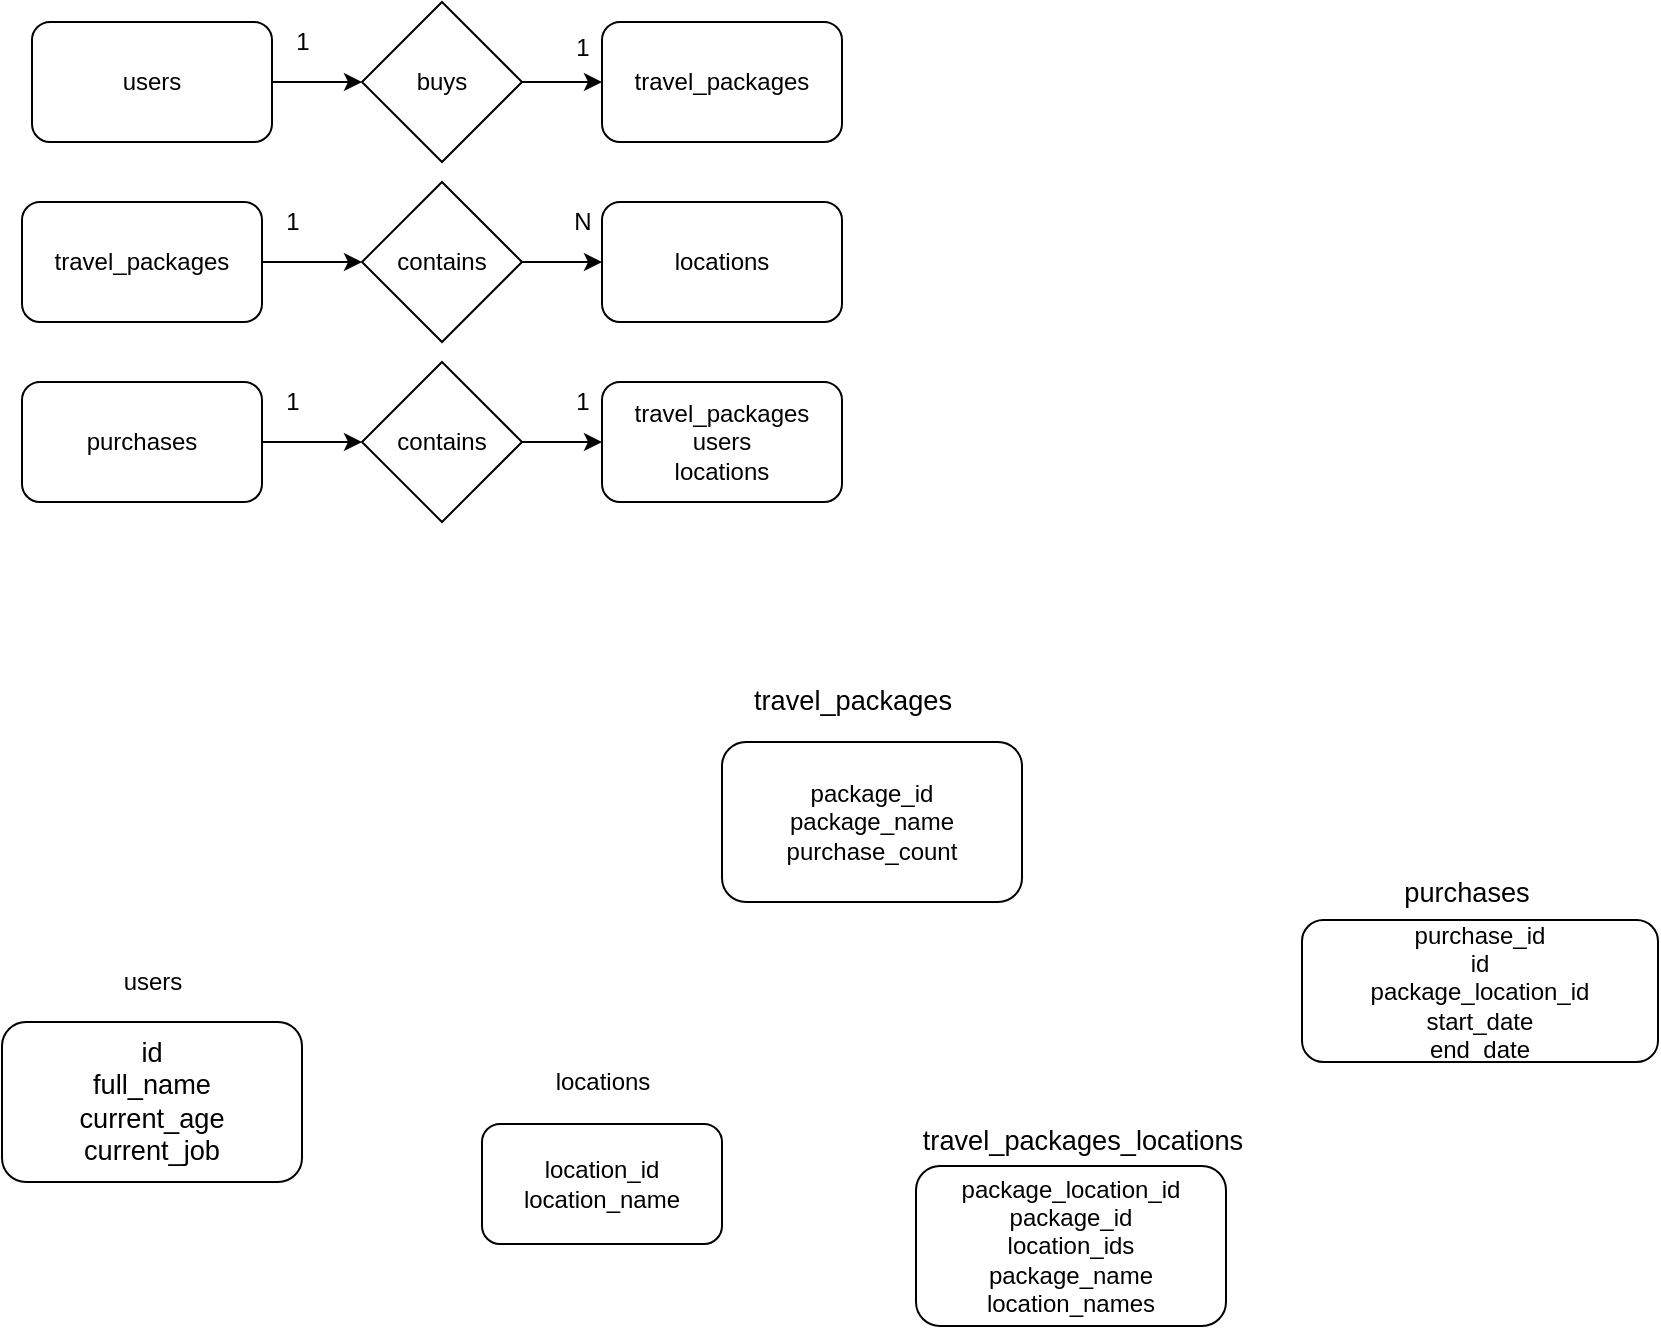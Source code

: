 <mxfile version="12.9.11" type="device"><diagram id="C5RBs43oDa-KdzZeNtuy" name="Page-1"><mxGraphModel dx="1543" dy="718" grid="1" gridSize="10" guides="1" tooltips="1" connect="1" arrows="1" fold="1" page="1" pageScale="1" pageWidth="827" pageHeight="1169" math="0" shadow="0"><root><mxCell id="WIyWlLk6GJQsqaUBKTNV-0"/><mxCell id="WIyWlLk6GJQsqaUBKTNV-1" parent="WIyWlLk6GJQsqaUBKTNV-0"/><mxCell id="cny2UKeCR-TGmlFpk4hu-10" value="" style="group" vertex="1" connectable="0" parent="WIyWlLk6GJQsqaUBKTNV-1"><mxGeometry x="80" y="520" width="150" height="110" as="geometry"/></mxCell><mxCell id="cny2UKeCR-TGmlFpk4hu-0" value="&lt;span style=&quot;font-family: , &amp;#34;consolas&amp;#34; , &amp;#34;liberation mono&amp;#34; , &amp;#34;menlo&amp;#34; , monospace ; font-size: 13.6px ; text-align: left&quot;&gt;id&lt;br&gt;full_name&lt;br&gt;current_age&lt;br&gt;current_job&lt;br&gt;&lt;/span&gt;" style="rounded=1;whiteSpace=wrap;html=1;" vertex="1" parent="cny2UKeCR-TGmlFpk4hu-10"><mxGeometry y="30" width="150" height="80" as="geometry"/></mxCell><mxCell id="cny2UKeCR-TGmlFpk4hu-1" value="users" style="text;html=1;align=center;verticalAlign=middle;resizable=0;points=[];autosize=1;" vertex="1" parent="cny2UKeCR-TGmlFpk4hu-10"><mxGeometry x="55" width="40" height="20" as="geometry"/></mxCell><mxCell id="cny2UKeCR-TGmlFpk4hu-11" value="" style="group" vertex="1" connectable="0" parent="WIyWlLk6GJQsqaUBKTNV-1"><mxGeometry x="440" y="380" width="150" height="110" as="geometry"/></mxCell><mxCell id="cny2UKeCR-TGmlFpk4hu-2" value="&lt;span style=&quot;font-family: , &amp;#34;consolas&amp;#34; , &amp;#34;liberation mono&amp;#34; , &amp;#34;menlo&amp;#34; , monospace ; font-size: 13.6px ; text-align: left&quot;&gt;travel_packages&lt;/span&gt;" style="text;html=1;align=center;verticalAlign=middle;resizable=0;points=[];autosize=1;" vertex="1" parent="cny2UKeCR-TGmlFpk4hu-11"><mxGeometry x="10" width="110" height="20" as="geometry"/></mxCell><mxCell id="cny2UKeCR-TGmlFpk4hu-3" value="package_id&lt;br&gt;package_name&lt;br&gt;purchase_count" style="rounded=1;whiteSpace=wrap;html=1;" vertex="1" parent="cny2UKeCR-TGmlFpk4hu-11"><mxGeometry y="30" width="150" height="80" as="geometry"/></mxCell><mxCell id="cny2UKeCR-TGmlFpk4hu-12" value="" style="group" vertex="1" connectable="0" parent="WIyWlLk6GJQsqaUBKTNV-1"><mxGeometry x="730" y="476" width="178" height="94" as="geometry"/></mxCell><mxCell id="cny2UKeCR-TGmlFpk4hu-8" value="&lt;span style=&quot;font-family: , &amp;#34;consolas&amp;#34; , &amp;#34;liberation mono&amp;#34; , &amp;#34;menlo&amp;#34; , monospace ; font-size: 13.6px ; text-align: left&quot;&gt;purchases&lt;br&gt;&lt;/span&gt;" style="text;html=1;align=center;verticalAlign=middle;resizable=0;points=[];autosize=1;" vertex="1" parent="cny2UKeCR-TGmlFpk4hu-12"><mxGeometry x="42" width="80" height="20" as="geometry"/></mxCell><mxCell id="cny2UKeCR-TGmlFpk4hu-9" value="purchase_id&lt;br&gt;id&lt;br&gt;package_location_id&lt;br&gt;start_date&lt;br&gt;end_date" style="rounded=1;whiteSpace=wrap;html=1;" vertex="1" parent="cny2UKeCR-TGmlFpk4hu-12"><mxGeometry y="23" width="178" height="71" as="geometry"/></mxCell><mxCell id="cny2UKeCR-TGmlFpk4hu-13" value="" style="group" vertex="1" connectable="0" parent="WIyWlLk6GJQsqaUBKTNV-1"><mxGeometry x="530" y="600" width="180" height="102" as="geometry"/></mxCell><mxCell id="cny2UKeCR-TGmlFpk4hu-6" value="&lt;span style=&quot;font-family: , &amp;#34;consolas&amp;#34; , &amp;#34;liberation mono&amp;#34; , &amp;#34;menlo&amp;#34; , monospace ; font-size: 13.6px ; text-align: left&quot;&gt;travel_packages_locations&lt;/span&gt;" style="text;html=1;align=center;verticalAlign=middle;resizable=0;points=[];autosize=1;" vertex="1" parent="cny2UKeCR-TGmlFpk4hu-13"><mxGeometry width="180" height="20" as="geometry"/></mxCell><mxCell id="cny2UKeCR-TGmlFpk4hu-7" value="package_location_id&lt;br&gt;package_id&lt;br&gt;location_ids&lt;br&gt;package_name&lt;br&gt;location_names" style="rounded=1;whiteSpace=wrap;html=1;" vertex="1" parent="cny2UKeCR-TGmlFpk4hu-13"><mxGeometry x="7" y="22" width="155" height="80" as="geometry"/></mxCell><mxCell id="cny2UKeCR-TGmlFpk4hu-14" value="" style="group" vertex="1" connectable="0" parent="WIyWlLk6GJQsqaUBKTNV-1"><mxGeometry x="320" y="570" width="120" height="91" as="geometry"/></mxCell><mxCell id="cny2UKeCR-TGmlFpk4hu-4" value="locations" style="text;html=1;align=center;verticalAlign=middle;resizable=0;points=[];autosize=1;" vertex="1" parent="cny2UKeCR-TGmlFpk4hu-14"><mxGeometry x="30" width="60" height="20" as="geometry"/></mxCell><mxCell id="cny2UKeCR-TGmlFpk4hu-5" value="location_id&lt;br&gt;location_name" style="rounded=1;whiteSpace=wrap;html=1;" vertex="1" parent="cny2UKeCR-TGmlFpk4hu-14"><mxGeometry y="31" width="120" height="60" as="geometry"/></mxCell><mxCell id="cny2UKeCR-TGmlFpk4hu-18" style="edgeStyle=orthogonalEdgeStyle;rounded=0;orthogonalLoop=1;jettySize=auto;html=1;exitX=1;exitY=0.5;exitDx=0;exitDy=0;entryX=0;entryY=0.5;entryDx=0;entryDy=0;" edge="1" parent="WIyWlLk6GJQsqaUBKTNV-1" source="cny2UKeCR-TGmlFpk4hu-15" target="cny2UKeCR-TGmlFpk4hu-16"><mxGeometry relative="1" as="geometry"/></mxCell><mxCell id="cny2UKeCR-TGmlFpk4hu-15" value="users" style="rounded=1;whiteSpace=wrap;html=1;" vertex="1" parent="WIyWlLk6GJQsqaUBKTNV-1"><mxGeometry x="95" y="50" width="120" height="60" as="geometry"/></mxCell><mxCell id="cny2UKeCR-TGmlFpk4hu-19" style="edgeStyle=orthogonalEdgeStyle;rounded=0;orthogonalLoop=1;jettySize=auto;html=1;exitX=1;exitY=0.5;exitDx=0;exitDy=0;entryX=0;entryY=0.5;entryDx=0;entryDy=0;" edge="1" parent="WIyWlLk6GJQsqaUBKTNV-1" source="cny2UKeCR-TGmlFpk4hu-16" target="cny2UKeCR-TGmlFpk4hu-17"><mxGeometry relative="1" as="geometry"/></mxCell><mxCell id="cny2UKeCR-TGmlFpk4hu-16" value="buys" style="rhombus;whiteSpace=wrap;html=1;" vertex="1" parent="WIyWlLk6GJQsqaUBKTNV-1"><mxGeometry x="260" y="40" width="80" height="80" as="geometry"/></mxCell><mxCell id="cny2UKeCR-TGmlFpk4hu-17" value="travel_packages" style="rounded=1;whiteSpace=wrap;html=1;" vertex="1" parent="WIyWlLk6GJQsqaUBKTNV-1"><mxGeometry x="380" y="50" width="120" height="60" as="geometry"/></mxCell><mxCell id="cny2UKeCR-TGmlFpk4hu-20" value="1" style="text;html=1;align=center;verticalAlign=middle;resizable=0;points=[];autosize=1;" vertex="1" parent="WIyWlLk6GJQsqaUBKTNV-1"><mxGeometry x="220" y="50" width="20" height="20" as="geometry"/></mxCell><mxCell id="cny2UKeCR-TGmlFpk4hu-21" value="1" style="text;html=1;align=center;verticalAlign=middle;resizable=0;points=[];autosize=1;" vertex="1" parent="WIyWlLk6GJQsqaUBKTNV-1"><mxGeometry x="360" y="53" width="20" height="20" as="geometry"/></mxCell><mxCell id="cny2UKeCR-TGmlFpk4hu-27" style="edgeStyle=orthogonalEdgeStyle;rounded=0;orthogonalLoop=1;jettySize=auto;html=1;exitX=1;exitY=0.5;exitDx=0;exitDy=0;entryX=0;entryY=0.5;entryDx=0;entryDy=0;" edge="1" parent="WIyWlLk6GJQsqaUBKTNV-1" source="cny2UKeCR-TGmlFpk4hu-23" target="cny2UKeCR-TGmlFpk4hu-25"><mxGeometry relative="1" as="geometry"/></mxCell><mxCell id="cny2UKeCR-TGmlFpk4hu-23" value="travel_packages" style="rounded=1;whiteSpace=wrap;html=1;" vertex="1" parent="WIyWlLk6GJQsqaUBKTNV-1"><mxGeometry x="90" y="140" width="120" height="60" as="geometry"/></mxCell><mxCell id="cny2UKeCR-TGmlFpk4hu-24" value="1" style="text;html=1;align=center;verticalAlign=middle;resizable=0;points=[];autosize=1;" vertex="1" parent="WIyWlLk6GJQsqaUBKTNV-1"><mxGeometry x="215" y="140" width="20" height="20" as="geometry"/></mxCell><mxCell id="cny2UKeCR-TGmlFpk4hu-28" style="edgeStyle=orthogonalEdgeStyle;rounded=0;orthogonalLoop=1;jettySize=auto;html=1;exitX=1;exitY=0.5;exitDx=0;exitDy=0;entryX=0;entryY=0.5;entryDx=0;entryDy=0;" edge="1" parent="WIyWlLk6GJQsqaUBKTNV-1" source="cny2UKeCR-TGmlFpk4hu-25" target="cny2UKeCR-TGmlFpk4hu-26"><mxGeometry relative="1" as="geometry"/></mxCell><mxCell id="cny2UKeCR-TGmlFpk4hu-25" value="contains" style="rhombus;whiteSpace=wrap;html=1;" vertex="1" parent="WIyWlLk6GJQsqaUBKTNV-1"><mxGeometry x="260" y="130" width="80" height="80" as="geometry"/></mxCell><mxCell id="cny2UKeCR-TGmlFpk4hu-26" value="locations" style="rounded=1;whiteSpace=wrap;html=1;" vertex="1" parent="WIyWlLk6GJQsqaUBKTNV-1"><mxGeometry x="380" y="140" width="120" height="60" as="geometry"/></mxCell><mxCell id="cny2UKeCR-TGmlFpk4hu-29" value="N" style="text;html=1;align=center;verticalAlign=middle;resizable=0;points=[];autosize=1;" vertex="1" parent="WIyWlLk6GJQsqaUBKTNV-1"><mxGeometry x="360" y="140" width="20" height="20" as="geometry"/></mxCell><mxCell id="cny2UKeCR-TGmlFpk4hu-32" style="edgeStyle=orthogonalEdgeStyle;rounded=0;orthogonalLoop=1;jettySize=auto;html=1;exitX=1;exitY=0.5;exitDx=0;exitDy=0;entryX=0;entryY=0.5;entryDx=0;entryDy=0;" edge="1" parent="WIyWlLk6GJQsqaUBKTNV-1" source="cny2UKeCR-TGmlFpk4hu-30" target="cny2UKeCR-TGmlFpk4hu-31"><mxGeometry relative="1" as="geometry"/></mxCell><mxCell id="cny2UKeCR-TGmlFpk4hu-30" value="purchases" style="rounded=1;whiteSpace=wrap;html=1;" vertex="1" parent="WIyWlLk6GJQsqaUBKTNV-1"><mxGeometry x="90" y="230" width="120" height="60" as="geometry"/></mxCell><mxCell id="cny2UKeCR-TGmlFpk4hu-36" style="edgeStyle=orthogonalEdgeStyle;rounded=0;orthogonalLoop=1;jettySize=auto;html=1;exitX=1;exitY=0.5;exitDx=0;exitDy=0;entryX=0;entryY=0.5;entryDx=0;entryDy=0;" edge="1" parent="WIyWlLk6GJQsqaUBKTNV-1" source="cny2UKeCR-TGmlFpk4hu-31" target="cny2UKeCR-TGmlFpk4hu-33"><mxGeometry relative="1" as="geometry"/></mxCell><mxCell id="cny2UKeCR-TGmlFpk4hu-31" value="contains" style="rhombus;whiteSpace=wrap;html=1;" vertex="1" parent="WIyWlLk6GJQsqaUBKTNV-1"><mxGeometry x="260" y="220" width="80" height="80" as="geometry"/></mxCell><mxCell id="cny2UKeCR-TGmlFpk4hu-33" value="travel_packages&lt;br&gt;users&lt;br&gt;locations" style="rounded=1;whiteSpace=wrap;html=1;" vertex="1" parent="WIyWlLk6GJQsqaUBKTNV-1"><mxGeometry x="380" y="230" width="120" height="60" as="geometry"/></mxCell><mxCell id="cny2UKeCR-TGmlFpk4hu-37" value="1" style="text;html=1;align=center;verticalAlign=middle;resizable=0;points=[];autosize=1;" vertex="1" parent="WIyWlLk6GJQsqaUBKTNV-1"><mxGeometry x="215" y="230" width="20" height="20" as="geometry"/></mxCell><mxCell id="cny2UKeCR-TGmlFpk4hu-38" value="1" style="text;html=1;align=center;verticalAlign=middle;resizable=0;points=[];autosize=1;" vertex="1" parent="WIyWlLk6GJQsqaUBKTNV-1"><mxGeometry x="360" y="230" width="20" height="20" as="geometry"/></mxCell></root></mxGraphModel></diagram></mxfile>